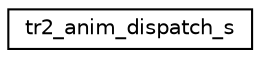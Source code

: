 digraph "Graphical Class Hierarchy"
{
 // INTERACTIVE_SVG=YES
  edge [fontname="Helvetica",fontsize="10",labelfontname="Helvetica",labelfontsize="10"];
  node [fontname="Helvetica",fontsize="10",shape=record];
  rankdir="LR";
  Node1 [label="tr2_anim_dispatch_s",height=0.2,width=0.4,color="black", fillcolor="white", style="filled",URL="$_tomb_raider_8h.html#structtr2__anim__dispatch__s"];
}
